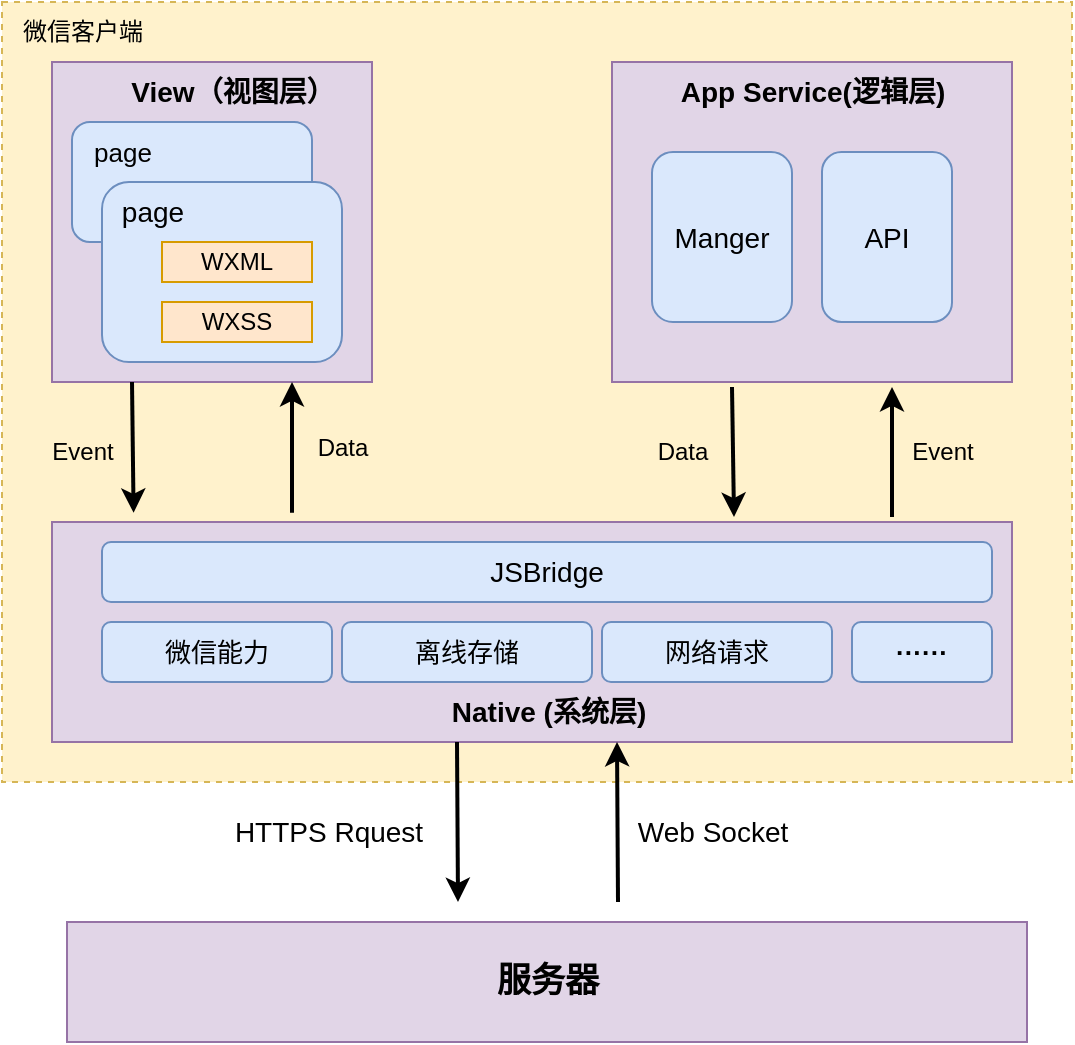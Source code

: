 <mxfile version="21.2.9" type="github">
  <diagram id="C5RBs43oDa-KdzZeNtuy" name="Page-1">
    <mxGraphModel dx="696" dy="618" grid="1" gridSize="10" guides="1" tooltips="1" connect="1" arrows="1" fold="1" page="1" pageScale="1" pageWidth="827" pageHeight="1169" math="0" shadow="0">
      <root>
        <mxCell id="WIyWlLk6GJQsqaUBKTNV-0" />
        <mxCell id="WIyWlLk6GJQsqaUBKTNV-1" parent="WIyWlLk6GJQsqaUBKTNV-0" />
        <mxCell id="59706knupUUgMJdXaj_e-32" value="" style="rounded=0;whiteSpace=wrap;html=1;fillColor=#fff2cc;strokeColor=#d6b656;dashed=1;" vertex="1" parent="WIyWlLk6GJQsqaUBKTNV-1">
          <mxGeometry x="35" y="110" width="535" height="390" as="geometry" />
        </mxCell>
        <mxCell id="59706knupUUgMJdXaj_e-0" value="" style="whiteSpace=wrap;html=1;aspect=fixed;align=left;fillColor=#e1d5e7;strokeColor=#9673a6;" vertex="1" parent="WIyWlLk6GJQsqaUBKTNV-1">
          <mxGeometry x="60" y="140" width="160" height="160" as="geometry" />
        </mxCell>
        <mxCell id="59706knupUUgMJdXaj_e-1" value="&lt;b&gt;&lt;font style=&quot;font-size: 14px;&quot;&gt;View（视图层）&lt;/font&gt;&lt;/b&gt;" style="text;html=1;align=center;verticalAlign=middle;resizable=0;points=[];autosize=1;strokeColor=none;fillColor=none;" vertex="1" parent="WIyWlLk6GJQsqaUBKTNV-1">
          <mxGeometry x="85" y="140" width="130" height="30" as="geometry" />
        </mxCell>
        <mxCell id="59706knupUUgMJdXaj_e-2" value="" style="rounded=1;whiteSpace=wrap;html=1;fillColor=#dae8fc;strokeColor=#6c8ebf;" vertex="1" parent="WIyWlLk6GJQsqaUBKTNV-1">
          <mxGeometry x="70" y="170" width="120" height="60" as="geometry" />
        </mxCell>
        <mxCell id="59706knupUUgMJdXaj_e-3" value="" style="rounded=1;whiteSpace=wrap;html=1;fillColor=#dae8fc;strokeColor=#6c8ebf;" vertex="1" parent="WIyWlLk6GJQsqaUBKTNV-1">
          <mxGeometry x="85" y="200" width="120" height="90" as="geometry" />
        </mxCell>
        <mxCell id="59706knupUUgMJdXaj_e-4" value="&lt;font style=&quot;font-size: 13px;&quot;&gt;page&lt;/font&gt;" style="text;html=1;align=center;verticalAlign=middle;resizable=0;points=[];autosize=1;strokeColor=none;fillColor=none;" vertex="1" parent="WIyWlLk6GJQsqaUBKTNV-1">
          <mxGeometry x="70" y="170" width="50" height="30" as="geometry" />
        </mxCell>
        <mxCell id="59706knupUUgMJdXaj_e-5" value="&lt;font style=&quot;font-size: 14px;&quot;&gt;page&lt;/font&gt;" style="text;html=1;align=center;verticalAlign=middle;resizable=0;points=[];autosize=1;strokeColor=none;fillColor=none;" vertex="1" parent="WIyWlLk6GJQsqaUBKTNV-1">
          <mxGeometry x="85" y="200" width="50" height="30" as="geometry" />
        </mxCell>
        <mxCell id="59706knupUUgMJdXaj_e-6" value="WXML" style="whiteSpace=wrap;html=1;fillColor=#ffe6cc;strokeColor=#d79b00;" vertex="1" parent="WIyWlLk6GJQsqaUBKTNV-1">
          <mxGeometry x="115" y="230" width="75" height="20" as="geometry" />
        </mxCell>
        <mxCell id="59706knupUUgMJdXaj_e-7" value="WXSS" style="whiteSpace=wrap;html=1;fillColor=#ffe6cc;strokeColor=#d79b00;" vertex="1" parent="WIyWlLk6GJQsqaUBKTNV-1">
          <mxGeometry x="115" y="260" width="75" height="20" as="geometry" />
        </mxCell>
        <mxCell id="59706knupUUgMJdXaj_e-8" value="" style="whiteSpace=wrap;html=1;align=left;fillColor=#e1d5e7;strokeColor=#9673a6;" vertex="1" parent="WIyWlLk6GJQsqaUBKTNV-1">
          <mxGeometry x="340" y="140" width="200" height="160" as="geometry" />
        </mxCell>
        <mxCell id="59706knupUUgMJdXaj_e-9" value="&lt;span style=&quot;font-size: 14px;&quot;&gt;&lt;b&gt;App Service(逻辑层)&lt;/b&gt;&lt;/span&gt;" style="text;html=1;align=center;verticalAlign=middle;resizable=0;points=[];autosize=1;strokeColor=none;fillColor=none;" vertex="1" parent="WIyWlLk6GJQsqaUBKTNV-1">
          <mxGeometry x="360" y="140" width="160" height="30" as="geometry" />
        </mxCell>
        <mxCell id="59706knupUUgMJdXaj_e-10" value="&lt;font style=&quot;font-size: 14px;&quot;&gt;Manger&lt;/font&gt;" style="rounded=1;whiteSpace=wrap;html=1;fillColor=#dae8fc;strokeColor=#6c8ebf;" vertex="1" parent="WIyWlLk6GJQsqaUBKTNV-1">
          <mxGeometry x="360" y="185" width="70" height="85" as="geometry" />
        </mxCell>
        <mxCell id="59706knupUUgMJdXaj_e-11" value="&lt;font style=&quot;font-size: 14px;&quot;&gt;API&lt;/font&gt;" style="rounded=1;whiteSpace=wrap;html=1;fillColor=#dae8fc;strokeColor=#6c8ebf;" vertex="1" parent="WIyWlLk6GJQsqaUBKTNV-1">
          <mxGeometry x="445" y="185" width="65" height="85" as="geometry" />
        </mxCell>
        <mxCell id="59706knupUUgMJdXaj_e-16" value="" style="whiteSpace=wrap;html=1;align=left;fillColor=#e1d5e7;strokeColor=#9673a6;" vertex="1" parent="WIyWlLk6GJQsqaUBKTNV-1">
          <mxGeometry x="60" y="370" width="480" height="110" as="geometry" />
        </mxCell>
        <mxCell id="59706knupUUgMJdXaj_e-17" value="" style="endArrow=classic;html=1;rounded=0;entryX=0.085;entryY=-0.042;entryDx=0;entryDy=0;entryPerimeter=0;strokeWidth=2;" edge="1" parent="WIyWlLk6GJQsqaUBKTNV-1" target="59706knupUUgMJdXaj_e-16">
          <mxGeometry width="50" height="50" relative="1" as="geometry">
            <mxPoint x="100" y="300" as="sourcePoint" />
            <mxPoint x="150" y="250" as="targetPoint" />
          </mxGeometry>
        </mxCell>
        <mxCell id="59706knupUUgMJdXaj_e-18" value="Event" style="text;html=1;align=center;verticalAlign=middle;resizable=0;points=[];autosize=1;strokeColor=none;fillColor=none;" vertex="1" parent="WIyWlLk6GJQsqaUBKTNV-1">
          <mxGeometry x="50" y="320" width="50" height="30" as="geometry" />
        </mxCell>
        <mxCell id="59706knupUUgMJdXaj_e-19" value="" style="endArrow=classic;html=1;rounded=0;entryX=0.75;entryY=1;entryDx=0;entryDy=0;exitX=0.25;exitY=-0.042;exitDx=0;exitDy=0;exitPerimeter=0;jumpSize=19;strokeWidth=2;" edge="1" parent="WIyWlLk6GJQsqaUBKTNV-1" source="59706knupUUgMJdXaj_e-16" target="59706knupUUgMJdXaj_e-0">
          <mxGeometry width="50" height="50" relative="1" as="geometry">
            <mxPoint x="180" y="360" as="sourcePoint" />
            <mxPoint x="190" y="330" as="targetPoint" />
          </mxGeometry>
        </mxCell>
        <mxCell id="59706knupUUgMJdXaj_e-20" value="Data" style="text;html=1;align=center;verticalAlign=middle;resizable=0;points=[];autosize=1;strokeColor=none;fillColor=none;" vertex="1" parent="WIyWlLk6GJQsqaUBKTNV-1">
          <mxGeometry x="180" y="318" width="50" height="30" as="geometry" />
        </mxCell>
        <mxCell id="59706knupUUgMJdXaj_e-21" value="" style="endArrow=classic;html=1;rounded=0;entryX=0.085;entryY=-0.042;entryDx=0;entryDy=0;entryPerimeter=0;strokeWidth=2;" edge="1" parent="WIyWlLk6GJQsqaUBKTNV-1">
          <mxGeometry width="50" height="50" relative="1" as="geometry">
            <mxPoint x="400" y="302.5" as="sourcePoint" />
            <mxPoint x="401" y="367.5" as="targetPoint" />
          </mxGeometry>
        </mxCell>
        <mxCell id="59706knupUUgMJdXaj_e-22" value="Event" style="text;html=1;align=center;verticalAlign=middle;resizable=0;points=[];autosize=1;strokeColor=none;fillColor=none;" vertex="1" parent="WIyWlLk6GJQsqaUBKTNV-1">
          <mxGeometry x="480" y="320" width="50" height="30" as="geometry" />
        </mxCell>
        <mxCell id="59706knupUUgMJdXaj_e-23" value="" style="endArrow=classic;html=1;rounded=0;entryX=0.75;entryY=1;entryDx=0;entryDy=0;exitX=0.25;exitY=-0.042;exitDx=0;exitDy=0;exitPerimeter=0;strokeWidth=2;" edge="1" parent="WIyWlLk6GJQsqaUBKTNV-1">
          <mxGeometry width="50" height="50" relative="1" as="geometry">
            <mxPoint x="480" y="367.5" as="sourcePoint" />
            <mxPoint x="480" y="302.5" as="targetPoint" />
          </mxGeometry>
        </mxCell>
        <mxCell id="59706knupUUgMJdXaj_e-24" value="Data" style="text;html=1;align=center;verticalAlign=middle;resizable=0;points=[];autosize=1;strokeColor=none;fillColor=none;" vertex="1" parent="WIyWlLk6GJQsqaUBKTNV-1">
          <mxGeometry x="350" y="320" width="50" height="30" as="geometry" />
        </mxCell>
        <mxCell id="59706knupUUgMJdXaj_e-25" value="&lt;font style=&quot;font-size: 14px;&quot;&gt;JSBridge&lt;/font&gt;" style="rounded=1;whiteSpace=wrap;html=1;fillColor=#dae8fc;strokeColor=#6c8ebf;" vertex="1" parent="WIyWlLk6GJQsqaUBKTNV-1">
          <mxGeometry x="85" y="380" width="445" height="30" as="geometry" />
        </mxCell>
        <mxCell id="59706knupUUgMJdXaj_e-26" value="&lt;font style=&quot;font-size: 13px;&quot;&gt;微信能力&lt;/font&gt;" style="rounded=1;whiteSpace=wrap;html=1;fillColor=#dae8fc;strokeColor=#6c8ebf;" vertex="1" parent="WIyWlLk6GJQsqaUBKTNV-1">
          <mxGeometry x="85" y="420" width="115" height="30" as="geometry" />
        </mxCell>
        <mxCell id="59706knupUUgMJdXaj_e-27" value="&lt;font style=&quot;font-size: 13px;&quot;&gt;离线存储&lt;/font&gt;" style="rounded=1;whiteSpace=wrap;html=1;fillColor=#dae8fc;strokeColor=#6c8ebf;" vertex="1" parent="WIyWlLk6GJQsqaUBKTNV-1">
          <mxGeometry x="205" y="420" width="125" height="30" as="geometry" />
        </mxCell>
        <mxCell id="59706knupUUgMJdXaj_e-28" value="&lt;font style=&quot;font-size: 13px;&quot;&gt;网络请求&lt;/font&gt;" style="rounded=1;whiteSpace=wrap;html=1;fillColor=#dae8fc;strokeColor=#6c8ebf;" vertex="1" parent="WIyWlLk6GJQsqaUBKTNV-1">
          <mxGeometry x="335" y="420" width="115" height="30" as="geometry" />
        </mxCell>
        <mxCell id="59706knupUUgMJdXaj_e-29" value="&lt;b&gt;&lt;font style=&quot;font-size: 13px;&quot;&gt;······&lt;/font&gt;&lt;/b&gt;" style="rounded=1;whiteSpace=wrap;html=1;fillColor=#dae8fc;strokeColor=#6c8ebf;" vertex="1" parent="WIyWlLk6GJQsqaUBKTNV-1">
          <mxGeometry x="460" y="420" width="70" height="30" as="geometry" />
        </mxCell>
        <mxCell id="59706knupUUgMJdXaj_e-30" value="&lt;b&gt;&lt;font style=&quot;font-size: 14px;&quot;&gt;Native (系统层)&lt;/font&gt;&lt;/b&gt;" style="text;html=1;align=center;verticalAlign=middle;resizable=0;points=[];autosize=1;strokeColor=none;fillColor=none;" vertex="1" parent="WIyWlLk6GJQsqaUBKTNV-1">
          <mxGeometry x="247.5" y="450" width="120" height="30" as="geometry" />
        </mxCell>
        <mxCell id="59706knupUUgMJdXaj_e-33" value="微信客户端" style="text;html=1;align=center;verticalAlign=middle;resizable=0;points=[];autosize=1;strokeColor=none;fillColor=none;" vertex="1" parent="WIyWlLk6GJQsqaUBKTNV-1">
          <mxGeometry x="35" y="110" width="80" height="30" as="geometry" />
        </mxCell>
        <mxCell id="59706knupUUgMJdXaj_e-35" value="&lt;b&gt;&lt;font style=&quot;font-size: 17px;&quot;&gt;服务器&lt;/font&gt;&lt;/b&gt;" style="whiteSpace=wrap;html=1;align=center;fillColor=#e1d5e7;strokeColor=#9673a6;" vertex="1" parent="WIyWlLk6GJQsqaUBKTNV-1">
          <mxGeometry x="67.5" y="570" width="480" height="60" as="geometry" />
        </mxCell>
        <mxCell id="59706knupUUgMJdXaj_e-36" value="" style="endArrow=classic;html=1;rounded=0;strokeWidth=2;" edge="1" parent="WIyWlLk6GJQsqaUBKTNV-1">
          <mxGeometry width="50" height="50" relative="1" as="geometry">
            <mxPoint x="262.5" y="480" as="sourcePoint" />
            <mxPoint x="263" y="560" as="targetPoint" />
          </mxGeometry>
        </mxCell>
        <mxCell id="59706knupUUgMJdXaj_e-37" value="&lt;font style=&quot;font-size: 14px;&quot;&gt;HTTPS Rquest&lt;/font&gt;" style="text;html=1;align=center;verticalAlign=middle;resizable=0;points=[];autosize=1;strokeColor=none;fillColor=none;" vertex="1" parent="WIyWlLk6GJQsqaUBKTNV-1">
          <mxGeometry x="137.5" y="510" width="120" height="30" as="geometry" />
        </mxCell>
        <mxCell id="59706knupUUgMJdXaj_e-38" value="" style="endArrow=classic;html=1;rounded=0;entryX=0.75;entryY=1;entryDx=0;entryDy=0;jumpSize=19;strokeWidth=2;" edge="1" parent="WIyWlLk6GJQsqaUBKTNV-1">
          <mxGeometry width="50" height="50" relative="1" as="geometry">
            <mxPoint x="343" y="560" as="sourcePoint" />
            <mxPoint x="342.5" y="480" as="targetPoint" />
          </mxGeometry>
        </mxCell>
        <mxCell id="59706knupUUgMJdXaj_e-39" value="&lt;font style=&quot;font-size: 14px;&quot;&gt;Web Socket&lt;/font&gt;" style="text;html=1;align=center;verticalAlign=middle;resizable=0;points=[];autosize=1;strokeColor=none;fillColor=none;" vertex="1" parent="WIyWlLk6GJQsqaUBKTNV-1">
          <mxGeometry x="340" y="510" width="100" height="30" as="geometry" />
        </mxCell>
      </root>
    </mxGraphModel>
  </diagram>
</mxfile>
